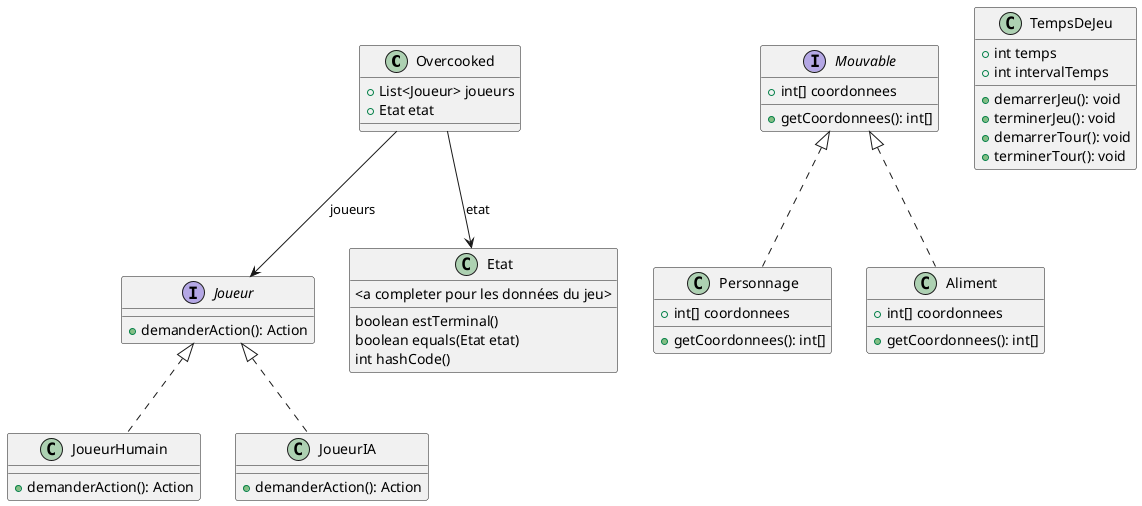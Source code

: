 @startuml
'https://plantuml.com/class-diagram

class Overcooked {
    + List<Joueur> joueurs
    + Etat etat
}

"Overcooked" --> "Joueur" : "joueurs"
"Overcooked" --> "Etat" : "etat"

interface Mouvable {
    + int[] coordonnees
    + getCoordonnees(): int[]
}

interface Joueur {
    + demanderAction(): Action
}

class JoueurHumain implements Joueur {
    + demanderAction(): Action
}

class JoueurIA implements Joueur {
    + demanderAction(): Action
}

class Personnage implements Mouvable {
    + int[] coordonnees
    + getCoordonnees(): int[]
}

class Aliment implements Mouvable {
    + int[] coordonnees
    + getCoordonnees(): int[]
}

class TempsDeJeu {
    + int temps
    + int intervalTemps
    + demarrerJeu(): void
    + terminerJeu(): void
    + demarrerTour(): void
    + terminerTour(): void
}

class Etat{
    <a completer pour les données du jeu>
    boolean estTerminal()
    boolean equals(Etat etat)
    int hashCode()
}




@enduml